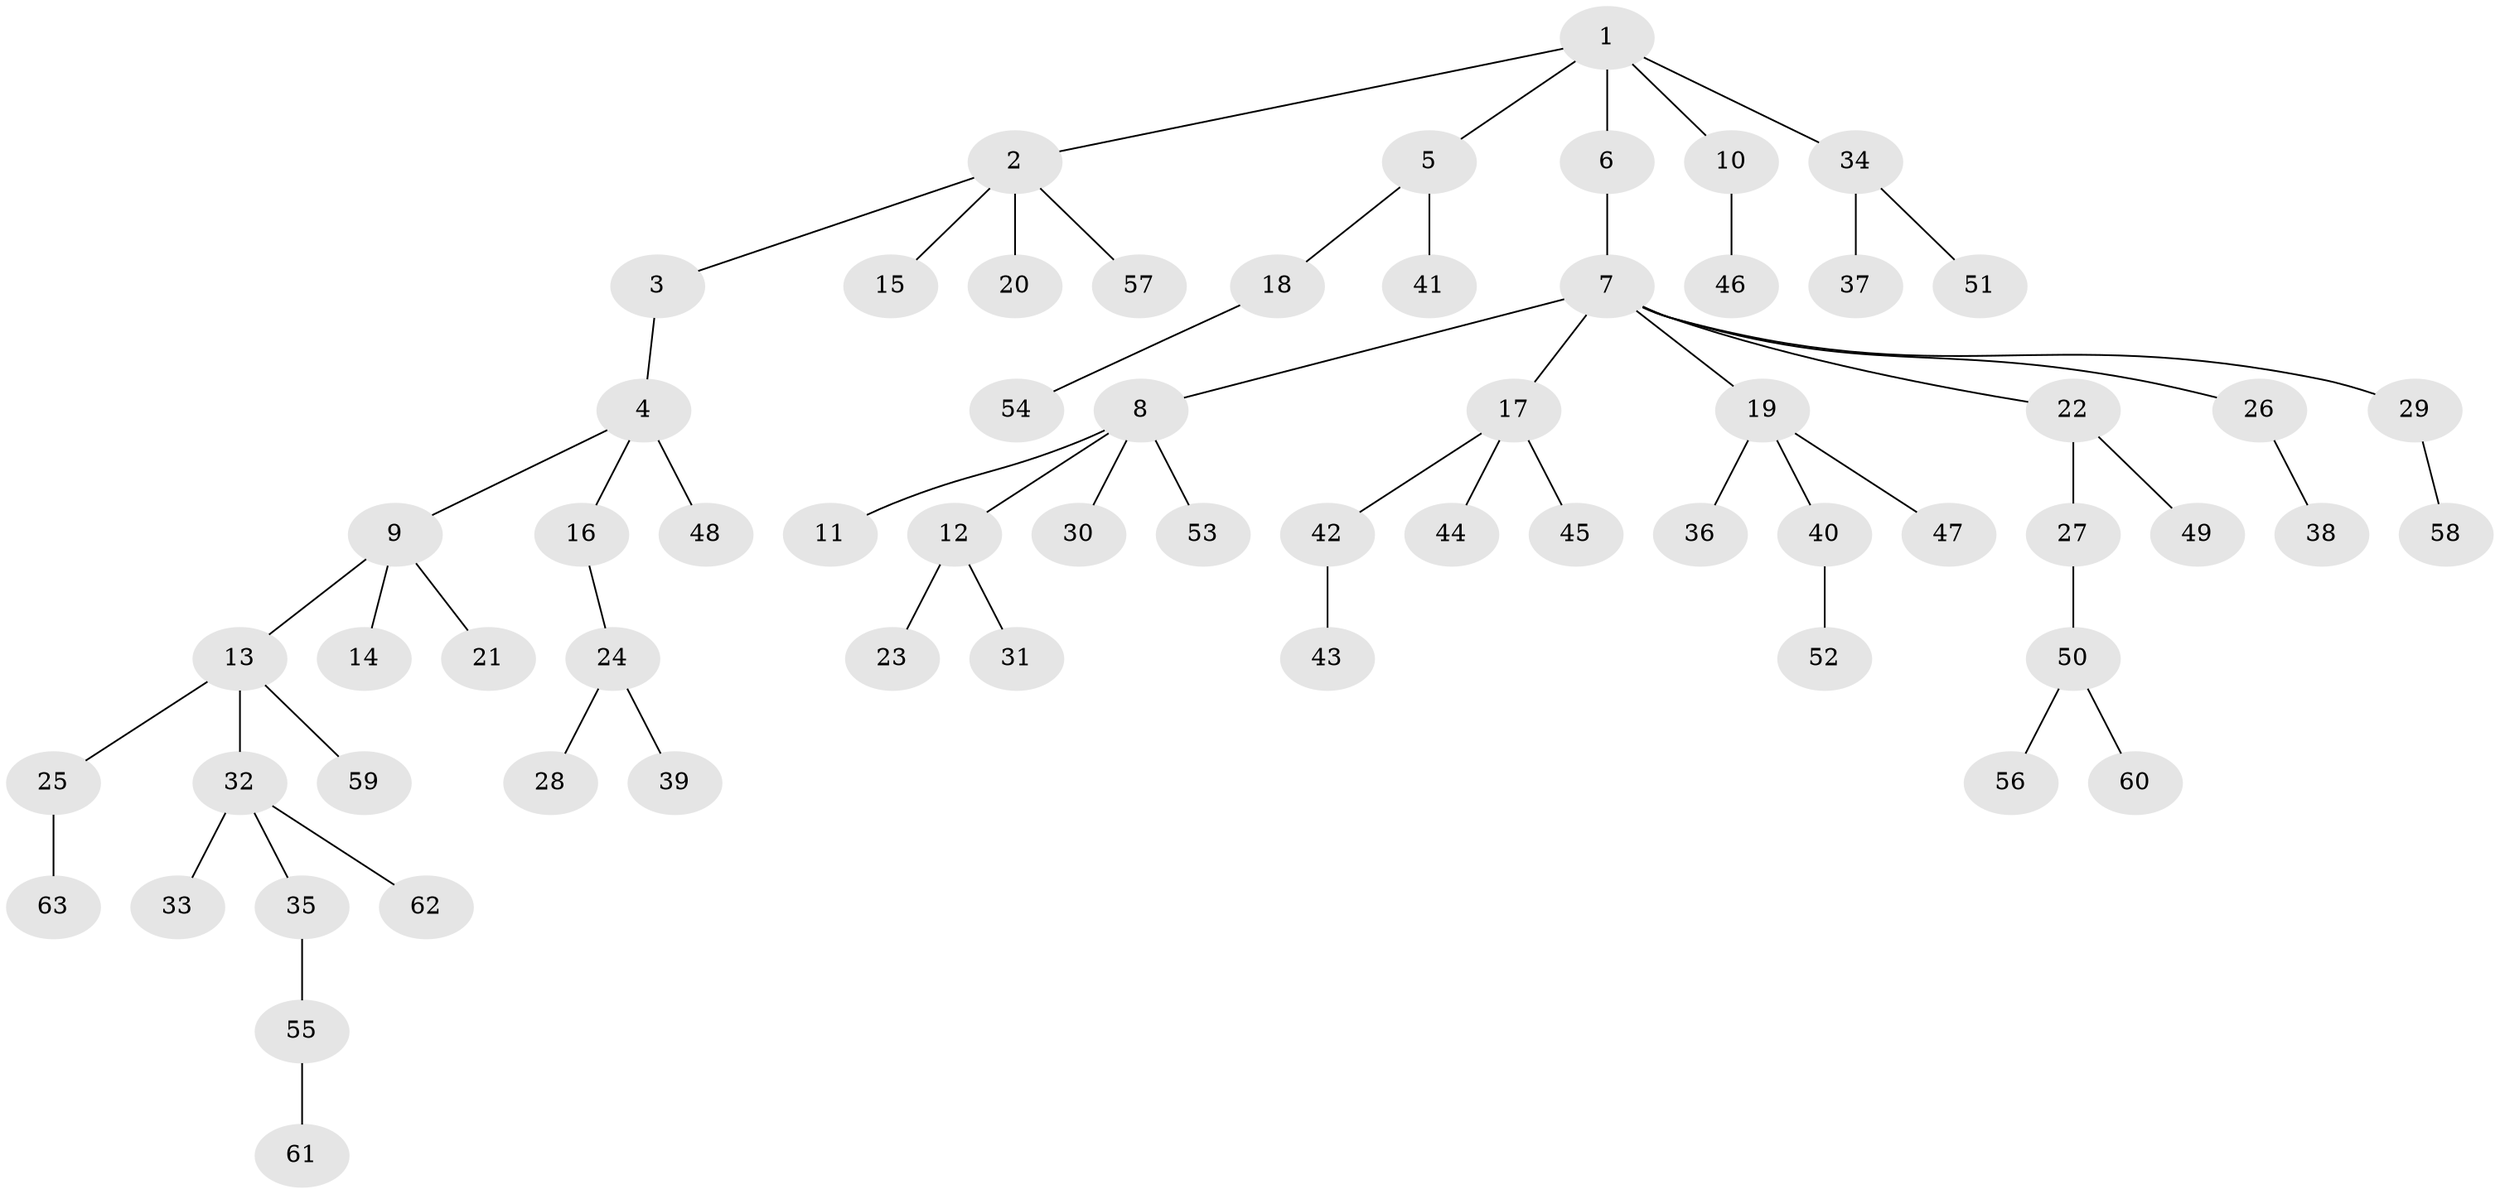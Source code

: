 // coarse degree distribution, {6: 0.024390243902439025, 4: 0.07317073170731707, 2: 0.21951219512195122, 9: 0.024390243902439025, 3: 0.0975609756097561, 1: 0.5609756097560976}
// Generated by graph-tools (version 1.1) at 2025/42/03/06/25 10:42:04]
// undirected, 63 vertices, 62 edges
graph export_dot {
graph [start="1"]
  node [color=gray90,style=filled];
  1;
  2;
  3;
  4;
  5;
  6;
  7;
  8;
  9;
  10;
  11;
  12;
  13;
  14;
  15;
  16;
  17;
  18;
  19;
  20;
  21;
  22;
  23;
  24;
  25;
  26;
  27;
  28;
  29;
  30;
  31;
  32;
  33;
  34;
  35;
  36;
  37;
  38;
  39;
  40;
  41;
  42;
  43;
  44;
  45;
  46;
  47;
  48;
  49;
  50;
  51;
  52;
  53;
  54;
  55;
  56;
  57;
  58;
  59;
  60;
  61;
  62;
  63;
  1 -- 2;
  1 -- 5;
  1 -- 6;
  1 -- 10;
  1 -- 34;
  2 -- 3;
  2 -- 15;
  2 -- 20;
  2 -- 57;
  3 -- 4;
  4 -- 9;
  4 -- 16;
  4 -- 48;
  5 -- 18;
  5 -- 41;
  6 -- 7;
  7 -- 8;
  7 -- 17;
  7 -- 19;
  7 -- 22;
  7 -- 26;
  7 -- 29;
  8 -- 11;
  8 -- 12;
  8 -- 30;
  8 -- 53;
  9 -- 13;
  9 -- 14;
  9 -- 21;
  10 -- 46;
  12 -- 23;
  12 -- 31;
  13 -- 25;
  13 -- 32;
  13 -- 59;
  16 -- 24;
  17 -- 42;
  17 -- 44;
  17 -- 45;
  18 -- 54;
  19 -- 36;
  19 -- 40;
  19 -- 47;
  22 -- 27;
  22 -- 49;
  24 -- 28;
  24 -- 39;
  25 -- 63;
  26 -- 38;
  27 -- 50;
  29 -- 58;
  32 -- 33;
  32 -- 35;
  32 -- 62;
  34 -- 37;
  34 -- 51;
  35 -- 55;
  40 -- 52;
  42 -- 43;
  50 -- 56;
  50 -- 60;
  55 -- 61;
}
